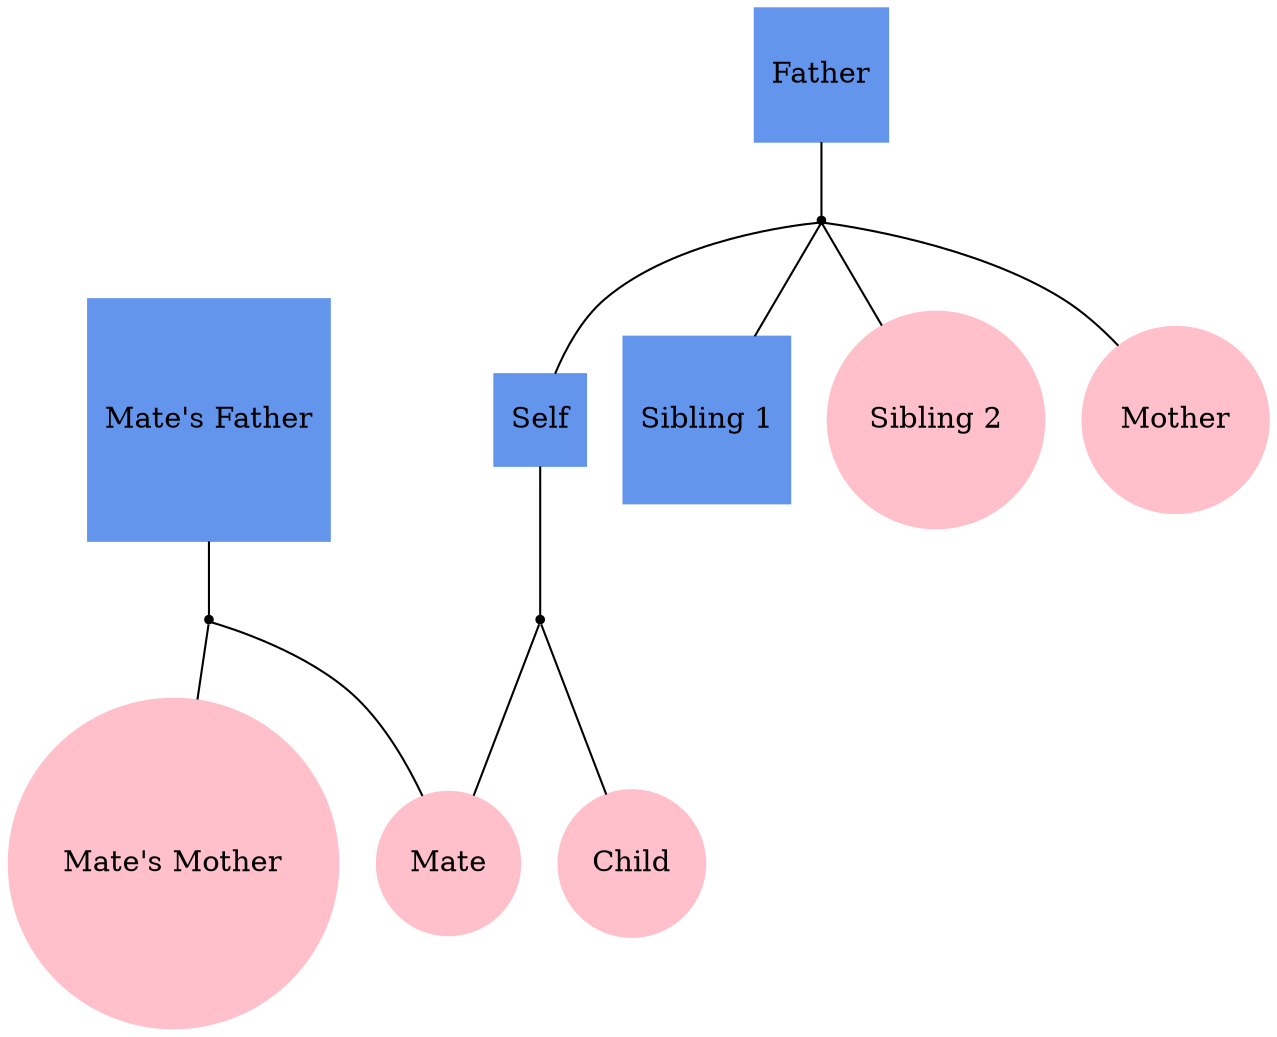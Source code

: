 
graph f1 {
"Self" [shape=box, style=filled, regular=1, color="cornflowerblue"];
"Mate" [shape=oval, style=filled, regular=1, color="pink"];
"Child" [shape=oval, style=filled, regular=1, color="pink"];
"Sibling 1" [shape=box, style=filled, regular=1, color="cornflowerblue"];
"Sibling 2" [shape=oval, style=filled, regular=1, color="pink"];
"Mother" [shape=oval, style=filled, regular=1, color="pink"];
"Father" [shape=box, style=filled, regular=1, color="cornflowerblue"];
"Mate's Mother" [shape=oval, style=filled, regular=1, color="pink"];
"Mate's Father" [shape=box, style=filled, regular=1, color="cornflowerblue"];

"self+mate" [shape=point];
"father+mother" [shape=point];
"mate'sfather+mate'smother" [shape=point];

"Self" -- "self+mate" -- "Mate";
"Father" -- "father+mother" -- "Mother";
"Mate's Father" -- "mate'sfather+mate'smother" -- "Mate's Mother";

"father+mother" -- "Self";
"mate'sfather+mate'smother" -- "Mate";
"self+mate" -- "Child";
"father+mother" -- "Sibling 1";
"father+mother" -- "Sibling 2";
}
    
